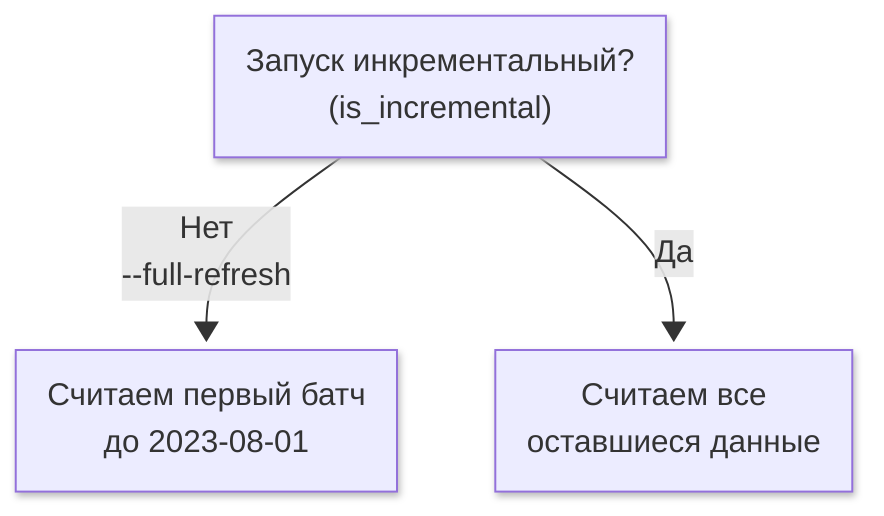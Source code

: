 ---
config:
  look: neo
  theme: mc
---
graph TD
    A["Запуск инкрементальный?<br>(is_incremental)"]
    B["Считаем первый батч<br>до 2023-08-01"]
    C[Считаем все<br>оставшиеся данные]

    A -->|"Нет<br>--full-refresh"| B
    A -->|Да| C